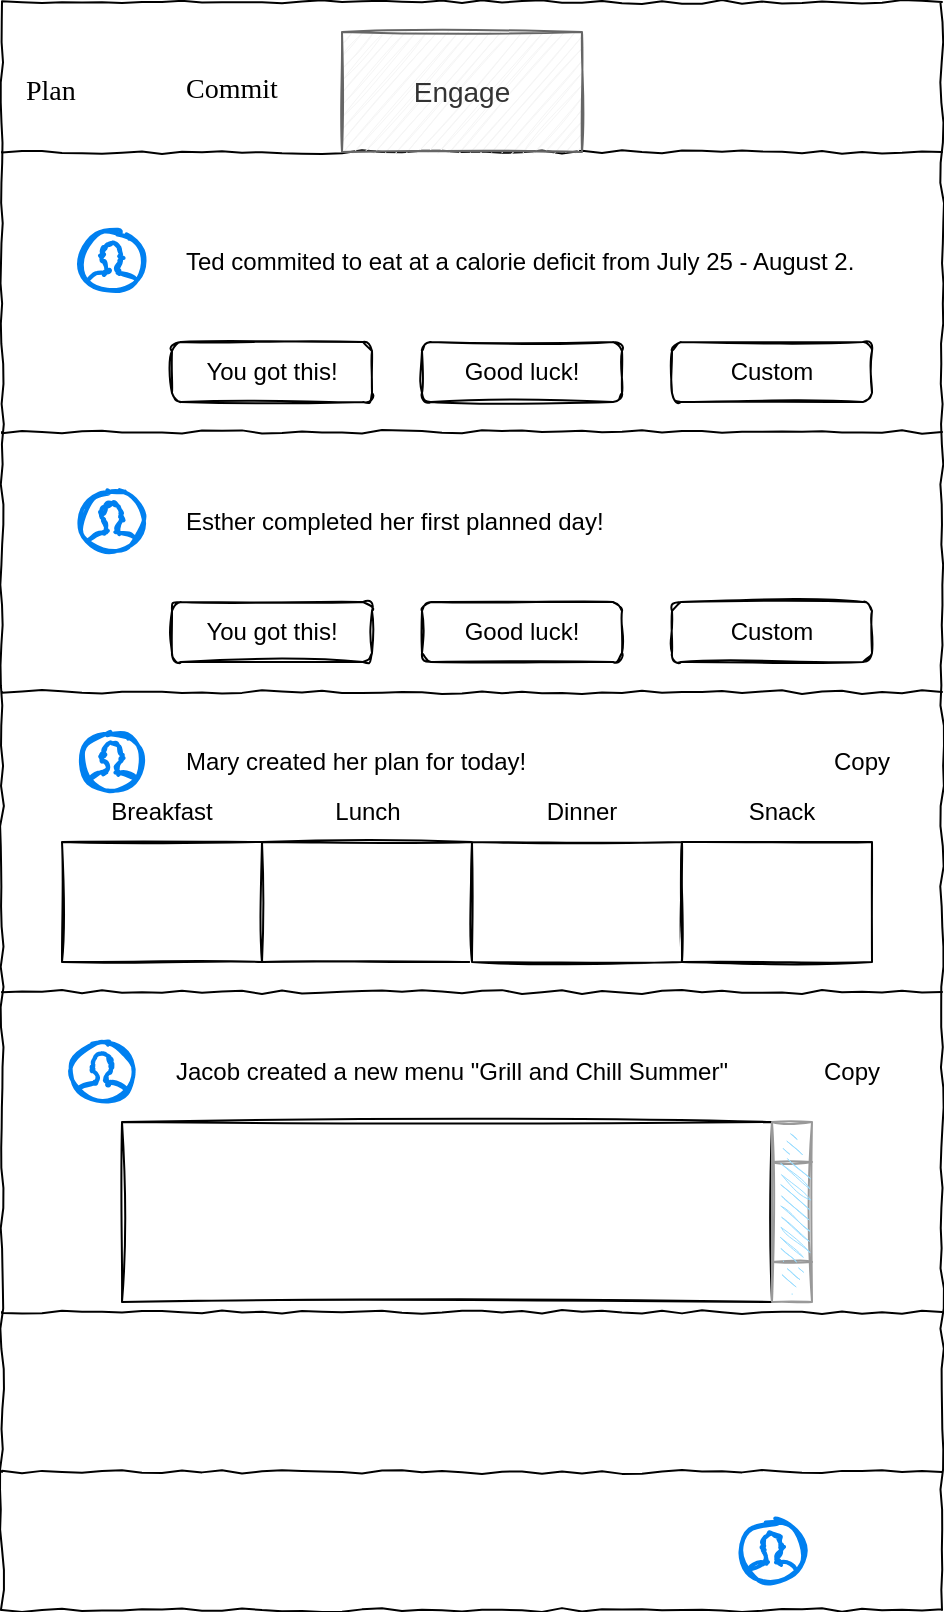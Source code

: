 <mxfile version="14.9.2" type="github">
  <diagram name="Page-1" id="03018318-947c-dd8e-b7a3-06fadd420f32">
    <mxGraphModel dx="1635" dy="902" grid="1" gridSize="10" guides="1" tooltips="1" connect="1" arrows="1" fold="1" page="1" pageScale="1" pageWidth="1100" pageHeight="850" background="none" math="0" shadow="0">
      <root>
        <mxCell id="0" />
        <mxCell id="1" parent="0" />
        <mxCell id="677b7b8949515195-1" value="" style="whiteSpace=wrap;html=1;rounded=0;shadow=0;labelBackgroundColor=none;strokeColor=#000000;strokeWidth=1;fillColor=none;fontFamily=Verdana;fontSize=12;fontColor=#000000;align=center;comic=1;" parent="1" vertex="1">
          <mxGeometry x="350" y="30" width="470" height="804" as="geometry" />
        </mxCell>
        <mxCell id="677b7b8949515195-4" value="Plan" style="text;html=1;points=[];align=left;verticalAlign=middle;spacingTop=-4;fontSize=14;fontFamily=Verdana" parent="1" vertex="1">
          <mxGeometry x="360" y="47" width="60" height="60" as="geometry" />
        </mxCell>
        <mxCell id="677b7b8949515195-9" value="" style="line;strokeWidth=1;html=1;rounded=0;shadow=0;labelBackgroundColor=none;fillColor=none;fontFamily=Verdana;fontSize=14;fontColor=#000000;align=center;comic=1;" parent="1" vertex="1">
          <mxGeometry x="350" y="100" width="470" height="10" as="geometry" />
        </mxCell>
        <mxCell id="Ri4otbQqNxBpemyUNb08-1" value="Commit" style="text;html=1;points=[];align=left;verticalAlign=middle;spacingTop=-4;fontSize=14;fontFamily=Verdana" vertex="1" parent="1">
          <mxGeometry x="440" y="51" width="60" height="50" as="geometry" />
        </mxCell>
        <mxCell id="Ri4otbQqNxBpemyUNb08-3" value="&lt;font style=&quot;font-size: 14px&quot;&gt;Engage&lt;/font&gt;" style="rounded=0;whiteSpace=wrap;html=1;sketch=1;fillColor=#f5f5f5;strokeColor=#666666;fontColor=#333333;" vertex="1" parent="1">
          <mxGeometry x="520" y="45" width="120" height="60" as="geometry" />
        </mxCell>
        <mxCell id="Ri4otbQqNxBpemyUNb08-4" value="" style="shape=image;html=1;verticalAlign=top;verticalLabelPosition=bottom;labelBackgroundColor=#ffffff;imageAspect=0;aspect=fixed;image=https://cdn4.iconfinder.com/data/icons/evil-icons-user-interface/64/menu-128.png;sketch=1;" vertex="1" parent="1">
          <mxGeometry x="760" y="52" width="48" height="48" as="geometry" />
        </mxCell>
        <mxCell id="Ri4otbQqNxBpemyUNb08-6" value="" style="line;strokeWidth=1;html=1;rounded=0;shadow=0;labelBackgroundColor=none;fillColor=none;fontFamily=Verdana;fontSize=14;fontColor=#000000;align=center;comic=1;" vertex="1" parent="1">
          <mxGeometry x="350" y="240" width="470" height="10" as="geometry" />
        </mxCell>
        <mxCell id="Ri4otbQqNxBpemyUNb08-7" value="Ted commited to eat at a calorie deficit from July 25 - August 2.&amp;nbsp;" style="text;html=1;strokeColor=none;fillColor=none;align=left;verticalAlign=middle;whiteSpace=wrap;rounded=0;sketch=1;" vertex="1" parent="1">
          <mxGeometry x="440" y="110" width="365" height="100" as="geometry" />
        </mxCell>
        <mxCell id="Ri4otbQqNxBpemyUNb08-8" value="" style="shape=image;html=1;verticalAlign=top;verticalLabelPosition=bottom;labelBackgroundColor=#ffffff;imageAspect=0;aspect=fixed;image=https://cdn3.iconfinder.com/data/icons/streamline-icon-set-free-pack/48/Streamline-63-128.png;sketch=1;" vertex="1" parent="1">
          <mxGeometry x="385" y="200" width="30" height="30" as="geometry" />
        </mxCell>
        <mxCell id="Ri4otbQqNxBpemyUNb08-9" value="You got this!" style="rounded=1;whiteSpace=wrap;html=1;sketch=1;verticalAlign=middle;" vertex="1" parent="1">
          <mxGeometry x="435" y="200" width="100" height="30" as="geometry" />
        </mxCell>
        <mxCell id="Ri4otbQqNxBpemyUNb08-10" value="Good luck!" style="rounded=1;whiteSpace=wrap;html=1;sketch=1;verticalAlign=middle;" vertex="1" parent="1">
          <mxGeometry x="560" y="200" width="100" height="30" as="geometry" />
        </mxCell>
        <mxCell id="Ri4otbQqNxBpemyUNb08-11" value="Custom" style="rounded=1;whiteSpace=wrap;html=1;sketch=1;verticalAlign=middle;" vertex="1" parent="1">
          <mxGeometry x="685" y="200" width="100" height="30" as="geometry" />
        </mxCell>
        <mxCell id="Ri4otbQqNxBpemyUNb08-13" value="" style="html=1;verticalLabelPosition=bottom;align=center;labelBackgroundColor=#ffffff;verticalAlign=top;strokeWidth=2;strokeColor=#0080F0;shadow=0;dashed=0;shape=mxgraph.ios7.icons.user;sketch=1;" vertex="1" parent="1">
          <mxGeometry x="390" y="145" width="30" height="30" as="geometry" />
        </mxCell>
        <mxCell id="Ri4otbQqNxBpemyUNb08-14" value="" style="line;strokeWidth=1;html=1;rounded=0;shadow=0;labelBackgroundColor=none;fillColor=none;fontFamily=Verdana;fontSize=14;fontColor=#000000;align=center;comic=1;" vertex="1" parent="1">
          <mxGeometry x="350" y="370" width="470" height="10" as="geometry" />
        </mxCell>
        <mxCell id="Ri4otbQqNxBpemyUNb08-15" value="Esther completed her first planned day!" style="text;html=1;strokeColor=none;fillColor=none;align=left;verticalAlign=middle;whiteSpace=wrap;rounded=0;sketch=1;" vertex="1" parent="1">
          <mxGeometry x="440" y="240" width="365" height="100" as="geometry" />
        </mxCell>
        <mxCell id="Ri4otbQqNxBpemyUNb08-16" value="" style="shape=image;html=1;verticalAlign=top;verticalLabelPosition=bottom;labelBackgroundColor=#ffffff;imageAspect=0;aspect=fixed;image=https://cdn3.iconfinder.com/data/icons/streamline-icon-set-free-pack/48/Streamline-63-128.png;sketch=1;" vertex="1" parent="1">
          <mxGeometry x="385" y="330" width="30" height="30" as="geometry" />
        </mxCell>
        <mxCell id="Ri4otbQqNxBpemyUNb08-17" value="You got this!" style="rounded=1;whiteSpace=wrap;html=1;sketch=1;verticalAlign=middle;" vertex="1" parent="1">
          <mxGeometry x="435" y="330" width="100" height="30" as="geometry" />
        </mxCell>
        <mxCell id="Ri4otbQqNxBpemyUNb08-18" value="Good luck!" style="rounded=1;whiteSpace=wrap;html=1;sketch=1;verticalAlign=middle;" vertex="1" parent="1">
          <mxGeometry x="560" y="330" width="100" height="30" as="geometry" />
        </mxCell>
        <mxCell id="Ri4otbQqNxBpemyUNb08-19" value="Custom" style="rounded=1;whiteSpace=wrap;html=1;sketch=1;verticalAlign=middle;" vertex="1" parent="1">
          <mxGeometry x="685" y="330" width="100" height="30" as="geometry" />
        </mxCell>
        <mxCell id="Ri4otbQqNxBpemyUNb08-20" value="" style="html=1;verticalLabelPosition=bottom;align=center;labelBackgroundColor=#ffffff;verticalAlign=top;strokeWidth=2;strokeColor=#0080F0;shadow=0;dashed=0;shape=mxgraph.ios7.icons.user;sketch=1;" vertex="1" parent="1">
          <mxGeometry x="390" y="275" width="30" height="30" as="geometry" />
        </mxCell>
        <mxCell id="Ri4otbQqNxBpemyUNb08-21" value="" style="line;strokeWidth=1;html=1;rounded=0;shadow=0;labelBackgroundColor=none;fillColor=none;fontFamily=Verdana;fontSize=14;fontColor=#000000;align=center;comic=1;" vertex="1" parent="1">
          <mxGeometry x="350" y="520" width="470" height="10" as="geometry" />
        </mxCell>
        <mxCell id="Ri4otbQqNxBpemyUNb08-22" value="Mary created her plan for today!" style="text;html=1;strokeColor=none;fillColor=none;align=left;verticalAlign=middle;whiteSpace=wrap;rounded=0;sketch=1;" vertex="1" parent="1">
          <mxGeometry x="440" y="385" width="365" height="50" as="geometry" />
        </mxCell>
        <mxCell id="Ri4otbQqNxBpemyUNb08-27" value="" style="html=1;verticalLabelPosition=bottom;align=center;labelBackgroundColor=#ffffff;verticalAlign=top;strokeWidth=2;strokeColor=#0080F0;shadow=0;dashed=0;shape=mxgraph.ios7.icons.user;sketch=1;" vertex="1" parent="1">
          <mxGeometry x="390" y="395" width="30" height="30" as="geometry" />
        </mxCell>
        <mxCell id="Ri4otbQqNxBpemyUNb08-29" value="" style="rounded=0;whiteSpace=wrap;html=1;sketch=1;verticalAlign=middle;" vertex="1" parent="1">
          <mxGeometry x="380" y="450" width="100" height="60" as="geometry" />
        </mxCell>
        <mxCell id="Ri4otbQqNxBpemyUNb08-30" value="" style="rounded=0;whiteSpace=wrap;html=1;sketch=1;verticalAlign=middle;" vertex="1" parent="1">
          <mxGeometry x="480" y="450" width="105" height="60" as="geometry" />
        </mxCell>
        <mxCell id="Ri4otbQqNxBpemyUNb08-31" value="" style="rounded=0;whiteSpace=wrap;html=1;sketch=1;verticalAlign=middle;" vertex="1" parent="1">
          <mxGeometry x="585" y="450" width="105" height="60" as="geometry" />
        </mxCell>
        <mxCell id="Ri4otbQqNxBpemyUNb08-32" value="" style="rounded=0;whiteSpace=wrap;html=1;sketch=1;verticalAlign=middle;" vertex="1" parent="1">
          <mxGeometry x="690" y="450" width="95" height="60" as="geometry" />
        </mxCell>
        <mxCell id="Ri4otbQqNxBpemyUNb08-33" value="Copy" style="text;html=1;strokeColor=none;fillColor=none;align=center;verticalAlign=middle;whiteSpace=wrap;rounded=0;sketch=1;" vertex="1" parent="1">
          <mxGeometry x="760" y="400" width="40" height="20" as="geometry" />
        </mxCell>
        <mxCell id="Ri4otbQqNxBpemyUNb08-34" value="" style="shape=image;html=1;verticalAlign=top;verticalLabelPosition=bottom;labelBackgroundColor=#ffffff;imageAspect=0;aspect=fixed;image=https://cdn3.iconfinder.com/data/icons/streamline-icon-set-free-pack/48/Streamline-63-128.png;sketch=1;" vertex="1" parent="1">
          <mxGeometry x="740" y="400" width="20" height="20" as="geometry" />
        </mxCell>
        <mxCell id="Ri4otbQqNxBpemyUNb08-35" value="Breakfast" style="text;html=1;strokeColor=none;fillColor=none;align=center;verticalAlign=middle;whiteSpace=wrap;rounded=0;sketch=1;" vertex="1" parent="1">
          <mxGeometry x="410" y="425" width="40" height="20" as="geometry" />
        </mxCell>
        <mxCell id="Ri4otbQqNxBpemyUNb08-36" value="Lunch" style="text;html=1;strokeColor=none;fillColor=none;align=center;verticalAlign=middle;whiteSpace=wrap;rounded=0;sketch=1;" vertex="1" parent="1">
          <mxGeometry x="512.5" y="425" width="40" height="20" as="geometry" />
        </mxCell>
        <mxCell id="Ri4otbQqNxBpemyUNb08-37" value="Dinner" style="text;html=1;strokeColor=none;fillColor=none;align=center;verticalAlign=middle;whiteSpace=wrap;rounded=0;sketch=1;" vertex="1" parent="1">
          <mxGeometry x="620" y="425" width="40" height="20" as="geometry" />
        </mxCell>
        <mxCell id="Ri4otbQqNxBpemyUNb08-39" value="Snack" style="text;html=1;strokeColor=none;fillColor=none;align=center;verticalAlign=middle;whiteSpace=wrap;rounded=0;sketch=1;" vertex="1" parent="1">
          <mxGeometry x="720" y="425" width="40" height="20" as="geometry" />
        </mxCell>
        <mxCell id="Ri4otbQqNxBpemyUNb08-40" value="" style="line;strokeWidth=1;html=1;rounded=0;shadow=0;labelBackgroundColor=none;fillColor=none;fontFamily=Verdana;fontSize=14;fontColor=#000000;align=center;comic=1;" vertex="1" parent="1">
          <mxGeometry x="350" y="680" width="470" height="10" as="geometry" />
        </mxCell>
        <mxCell id="Ri4otbQqNxBpemyUNb08-41" value="Jacob created a new menu &quot;Grill and Chill Summer&quot;" style="text;html=1;strokeColor=none;fillColor=none;align=left;verticalAlign=middle;whiteSpace=wrap;rounded=0;sketch=1;" vertex="1" parent="1">
          <mxGeometry x="435" y="540" width="365" height="50" as="geometry" />
        </mxCell>
        <mxCell id="Ri4otbQqNxBpemyUNb08-42" value="" style="html=1;verticalLabelPosition=bottom;align=center;labelBackgroundColor=#ffffff;verticalAlign=top;strokeWidth=2;strokeColor=#0080F0;shadow=0;dashed=0;shape=mxgraph.ios7.icons.user;sketch=1;" vertex="1" parent="1">
          <mxGeometry x="385" y="550" width="30" height="30" as="geometry" />
        </mxCell>
        <mxCell id="Ri4otbQqNxBpemyUNb08-43" value="Copy" style="text;html=1;strokeColor=none;fillColor=none;align=center;verticalAlign=middle;whiteSpace=wrap;rounded=0;sketch=1;" vertex="1" parent="1">
          <mxGeometry x="755" y="555" width="40" height="20" as="geometry" />
        </mxCell>
        <mxCell id="Ri4otbQqNxBpemyUNb08-44" value="" style="shape=image;html=1;verticalAlign=top;verticalLabelPosition=bottom;labelBackgroundColor=#ffffff;imageAspect=0;aspect=fixed;image=https://cdn3.iconfinder.com/data/icons/streamline-icon-set-free-pack/48/Streamline-63-128.png;sketch=1;" vertex="1" parent="1">
          <mxGeometry x="735" y="555" width="20" height="20" as="geometry" />
        </mxCell>
        <mxCell id="Ri4otbQqNxBpemyUNb08-46" value="" style="rounded=0;whiteSpace=wrap;html=1;sketch=1;verticalAlign=middle;" vertex="1" parent="1">
          <mxGeometry x="410" y="590" width="325" height="90" as="geometry" />
        </mxCell>
        <mxCell id="Ri4otbQqNxBpemyUNb08-47" value="" style="verticalLabelPosition=bottom;shadow=0;dashed=0;align=center;html=1;verticalAlign=top;strokeWidth=1;shape=mxgraph.mockup.navigation.scrollBar;strokeColor=#999999;barPos=20;fillColor2=#99ddff;strokeColor2=none;direction=north;sketch=1;" vertex="1" parent="1">
          <mxGeometry x="735" y="590" width="20" height="90" as="geometry" />
        </mxCell>
        <mxCell id="Ri4otbQqNxBpemyUNb08-48" value="" style="line;strokeWidth=1;html=1;rounded=0;shadow=0;labelBackgroundColor=none;fillColor=none;fontFamily=Verdana;fontSize=14;fontColor=#000000;align=center;comic=1;" vertex="1" parent="1">
          <mxGeometry x="350" y="760" width="470" height="10" as="geometry" />
        </mxCell>
        <mxCell id="Ri4otbQqNxBpemyUNb08-49" value="" style="html=1;verticalLabelPosition=bottom;align=center;labelBackgroundColor=#ffffff;verticalAlign=top;strokeWidth=2;strokeColor=#0080F0;shadow=0;dashed=0;shape=mxgraph.ios7.icons.user;sketch=1;" vertex="1" parent="1">
          <mxGeometry x="720" y="790" width="30" height="30" as="geometry" />
        </mxCell>
        <mxCell id="Ri4otbQqNxBpemyUNb08-50" value="" style="shape=image;html=1;verticalAlign=top;verticalLabelPosition=bottom;labelBackgroundColor=#ffffff;imageAspect=0;aspect=fixed;image=https://cdn2.iconfinder.com/data/icons/user-interface-169/32/bell-128.png;sketch=1;" vertex="1" parent="1">
          <mxGeometry x="710" y="62" width="30" height="30" as="geometry" />
        </mxCell>
      </root>
    </mxGraphModel>
  </diagram>
</mxfile>

